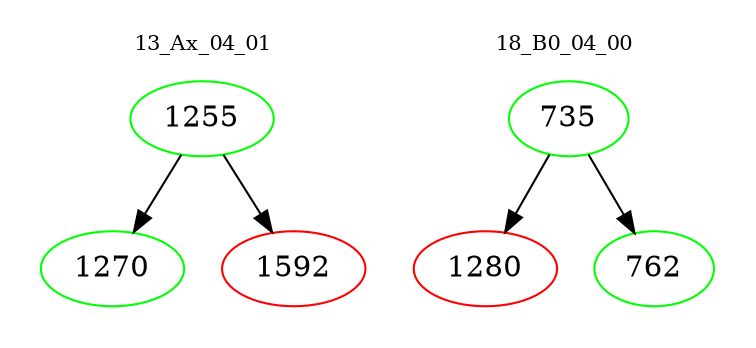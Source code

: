 digraph{
subgraph cluster_0 {
color = white
label = "13_Ax_04_01";
fontsize=10;
T0_1255 [label="1255", color="green"]
T0_1255 -> T0_1270 [color="black"]
T0_1270 [label="1270", color="green"]
T0_1255 -> T0_1592 [color="black"]
T0_1592 [label="1592", color="red"]
}
subgraph cluster_1 {
color = white
label = "18_B0_04_00";
fontsize=10;
T1_735 [label="735", color="green"]
T1_735 -> T1_1280 [color="black"]
T1_1280 [label="1280", color="red"]
T1_735 -> T1_762 [color="black"]
T1_762 [label="762", color="green"]
}
}

